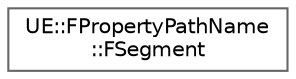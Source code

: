 digraph "Graphical Class Hierarchy"
{
 // INTERACTIVE_SVG=YES
 // LATEX_PDF_SIZE
  bgcolor="transparent";
  edge [fontname=Helvetica,fontsize=10,labelfontname=Helvetica,labelfontsize=10];
  node [fontname=Helvetica,fontsize=10,shape=box,height=0.2,width=0.4];
  rankdir="LR";
  Node0 [id="Node000000",label="UE::FPropertyPathName\l::FSegment",height=0.2,width=0.4,color="grey40", fillcolor="white", style="filled",URL="$de/d88/structUE_1_1FPropertyPathName_1_1FSegment.html",tooltip=" "];
}
